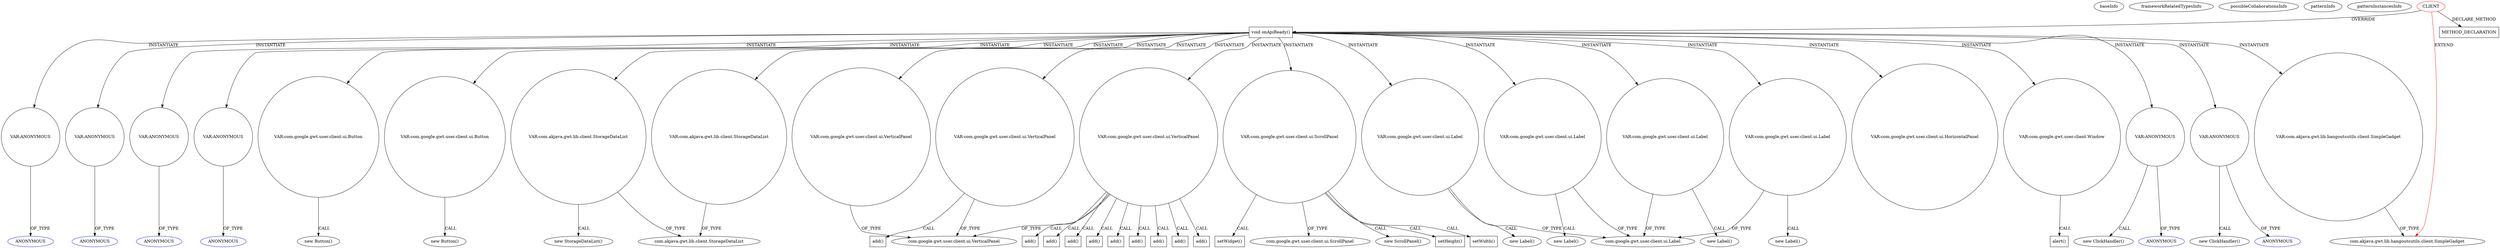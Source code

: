 digraph {
baseInfo[graphId=1629,category="pattern",isAnonymous=false,possibleRelation=false]
frameworkRelatedTypesInfo[0="com.akjava.gwt.lib.hangoutsutils.client.SimpleGadget"]
possibleCollaborationsInfo[]
patternInfo[frequency=2.0,patternRootClient=0]
patternInstancesInfo[0="akjava-GWT-Hangouts~/akjava-GWT-Hangouts/GWT-Hangouts-master/apps/easyoverlay/src/com/akjava/gwt/hangout/easyoverlay/client/EasyOverlay.java~EasyOverlay~492",1="akjava-GWT-Hangouts~/akjava-GWT-Hangouts/GWT-Hangouts-master/apps/sound-player/src/com/akjava/gwt/hangout/soundplayer/client/HangoutSoundPlayer.java~HangoutSoundPlayer~561"]
531[label="new ScrollPanel()",vertexType="CONSTRUCTOR_CALL",isFrameworkType=false]
532[label="VAR:com.google.gwt.user.client.ui.ScrollPanel",vertexType="VARIABLE_EXPRESION",isFrameworkType=false,shape=circle]
535[label="setHeight()",vertexType="INSIDE_CALL",isFrameworkType=false,shape=box]
537[label="setWidth()",vertexType="INSIDE_CALL",isFrameworkType=false,shape=box]
541[label="setWidget()",vertexType="INSIDE_CALL",isFrameworkType=false,shape=box]
533[label="com.google.gwt.user.client.ui.ScrollPanel",vertexType="FRAMEWORK_CLASS_TYPE",isFrameworkType=false]
31[label="void onApiReady()",vertexType="OVERRIDING_METHOD_DECLARATION",isFrameworkType=false,shape=box]
0[label="CLIENT",vertexType="ROOT_CLIENT_CLASS_DECLARATION",isFrameworkType=false,color=red]
379[label="VAR:com.google.gwt.user.client.Window",vertexType="VARIABLE_EXPRESION",isFrameworkType=false,shape=circle]
333[label="VAR:ANONYMOUS",vertexType="VARIABLE_EXPRESION",isFrameworkType=false,shape=circle]
332[label="new ClickHandler()",vertexType="CONSTRUCTOR_CALL",isFrameworkType=false]
421[label="VAR:ANONYMOUS",vertexType="VARIABLE_EXPRESION",isFrameworkType=false,shape=circle]
420[label="new ClickHandler()",vertexType="CONSTRUCTOR_CALL",isFrameworkType=false]
317[label="VAR:ANONYMOUS",vertexType="VARIABLE_EXPRESION",isFrameworkType=false,shape=circle]
212[label="VAR:ANONYMOUS",vertexType="VARIABLE_EXPRESION",isFrameworkType=false,shape=circle]
159[label="VAR:ANONYMOUS",vertexType="VARIABLE_EXPRESION",isFrameworkType=false,shape=circle]
408[label="VAR:ANONYMOUS",vertexType="VARIABLE_EXPRESION",isFrameworkType=false,shape=circle]
59[label="VAR:com.google.gwt.user.client.ui.Button",vertexType="VARIABLE_EXPRESION",isFrameworkType=false,shape=circle]
471[label="VAR:com.google.gwt.user.client.ui.Button",vertexType="VARIABLE_EXPRESION",isFrameworkType=false,shape=circle]
380[label="alert()",vertexType="INSIDE_CALL",isFrameworkType=false,shape=box]
570[label="METHOD_DECLARATION",vertexType="CLIENT_METHOD_DECLARATION",isFrameworkType=false,shape=box]
422[label="ANONYMOUS",vertexType="REFERENCE_ANONYMOUS_DECLARATION",isFrameworkType=false,color=blue]
409[label="ANONYMOUS",vertexType="REFERENCE_ANONYMOUS_DECLARATION",isFrameworkType=false,color=blue]
334[label="ANONYMOUS",vertexType="REFERENCE_ANONYMOUS_DECLARATION",isFrameworkType=false,color=blue]
160[label="ANONYMOUS",vertexType="REFERENCE_ANONYMOUS_DECLARATION",isFrameworkType=false,color=blue]
318[label="ANONYMOUS",vertexType="REFERENCE_ANONYMOUS_DECLARATION",isFrameworkType=false,color=blue]
213[label="ANONYMOUS",vertexType="REFERENCE_ANONYMOUS_DECLARATION",isFrameworkType=false,color=blue]
33[label="VAR:com.akjava.gwt.lib.client.StorageDataList",vertexType="VARIABLE_EXPRESION",isFrameworkType=false,shape=circle]
32[label="new StorageDataList()",vertexType="CONSTRUCTOR_CALL",isFrameworkType=false]
361[label="VAR:com.akjava.gwt.lib.client.StorageDataList",vertexType="VARIABLE_EXPRESION",isFrameworkType=false,shape=circle]
42[label="VAR:com.google.gwt.user.client.ui.VerticalPanel",vertexType="VARIABLE_EXPRESION",isFrameworkType=false,shape=circle]
7[label="com.google.gwt.user.client.ui.VerticalPanel",vertexType="FRAMEWORK_CLASS_TYPE",isFrameworkType=false]
57[label="add()",vertexType="INSIDE_CALL",isFrameworkType=false,shape=box]
396[label="add()",vertexType="INSIDE_CALL",isFrameworkType=false,shape=box]
93[label="add()",vertexType="INSIDE_CALL",isFrameworkType=false,shape=box]
394[label="add()",vertexType="INSIDE_CALL",isFrameworkType=false,shape=box]
88[label="add()",vertexType="INSIDE_CALL",isFrameworkType=false,shape=box]
148[label="add()",vertexType="INSIDE_CALL",isFrameworkType=false,shape=box]
252[label="add()",vertexType="INSIDE_CALL",isFrameworkType=false,shape=box]
529[label="VAR:com.google.gwt.user.client.ui.VerticalPanel",vertexType="VARIABLE_EXPRESION",isFrameworkType=false,shape=circle]
238[label="add()",vertexType="INSIDE_CALL",isFrameworkType=false,shape=box]
524[label="VAR:com.google.gwt.user.client.ui.VerticalPanel",vertexType="VARIABLE_EXPRESION",isFrameworkType=false,shape=circle]
347[label="add()",vertexType="INSIDE_CALL",isFrameworkType=false,shape=box]
539[label="add()",vertexType="INSIDE_CALL",isFrameworkType=false,shape=box]
1[label="com.akjava.gwt.lib.hangoutsutils.client.SimpleGadget",vertexType="FRAMEWORK_CLASS_TYPE",isFrameworkType=false]
84[label="VAR:com.akjava.gwt.lib.hangoutsutils.client.SimpleGadget",vertexType="VARIABLE_EXPRESION",isFrameworkType=false,shape=circle]
26[label="com.akjava.gwt.lib.client.StorageDataList",vertexType="FRAMEWORK_CLASS_TYPE",isFrameworkType=false]
58[label="new Button()",vertexType="CONSTRUCTOR_CALL",isFrameworkType=false]
470[label="new Button()",vertexType="CONSTRUCTOR_CALL",isFrameworkType=false]
108[label="VAR:com.google.gwt.user.client.ui.Label",vertexType="VARIABLE_EXPRESION",isFrameworkType=false,shape=circle]
107[label="new Label()",vertexType="CONSTRUCTOR_CALL",isFrameworkType=false]
109[label="com.google.gwt.user.client.ui.Label",vertexType="FRAMEWORK_CLASS_TYPE",isFrameworkType=false]
126[label="VAR:com.google.gwt.user.client.ui.Label",vertexType="VARIABLE_EXPRESION",isFrameworkType=false,shape=circle]
125[label="new Label()",vertexType="CONSTRUCTOR_CALL",isFrameworkType=false]
207[label="VAR:com.google.gwt.user.client.ui.Label",vertexType="VARIABLE_EXPRESION",isFrameworkType=false,shape=circle]
206[label="new Label()",vertexType="CONSTRUCTOR_CALL",isFrameworkType=false]
165[label="VAR:com.google.gwt.user.client.ui.Label",vertexType="VARIABLE_EXPRESION",isFrameworkType=false,shape=circle]
164[label="new Label()",vertexType="CONSTRUCTOR_CALL",isFrameworkType=false]
388[label="VAR:com.google.gwt.user.client.ui.HorizontalPanel",vertexType="VARIABLE_EXPRESION",isFrameworkType=false,shape=circle]
31->532[label="INSTANTIATE"]
31->84[label="INSTANTIATE"]
126->125[label="CALL"]
42->7[label="OF_TYPE"]
108->107[label="CALL"]
317->318[label="OF_TYPE"]
212->213[label="OF_TYPE"]
42->347[label="CALL"]
33->32[label="CALL"]
532->535[label="CALL"]
31->333[label="INSTANTIATE"]
361->26[label="OF_TYPE"]
529->7[label="OF_TYPE"]
31->33[label="INSTANTIATE"]
31->421[label="INSTANTIATE"]
333->334[label="OF_TYPE"]
31->524[label="INSTANTIATE"]
31->126[label="INSTANTIATE"]
31->408[label="INSTANTIATE"]
31->108[label="INSTANTIATE"]
471->470[label="CALL"]
84->1[label="OF_TYPE"]
42->394[label="CALL"]
0->31[label="OVERRIDE"]
31->388[label="INSTANTIATE"]
42->238[label="CALL"]
31->361[label="INSTANTIATE"]
333->332[label="CALL"]
408->409[label="OF_TYPE"]
207->109[label="OF_TYPE"]
532->531[label="CALL"]
31->165[label="INSTANTIATE"]
31->529[label="INSTANTIATE"]
165->164[label="CALL"]
31->471[label="INSTANTIATE"]
31->317[label="INSTANTIATE"]
524->539[label="CALL"]
421->422[label="OF_TYPE"]
0->570[label="DECLARE_METHOD"]
524->7[label="OF_TYPE"]
421->420[label="CALL"]
42->57[label="CALL"]
207->206[label="CALL"]
42->148[label="CALL"]
532->541[label="CALL"]
532->533[label="OF_TYPE"]
31->42[label="INSTANTIATE"]
0->1[label="EXTEND",color=red]
165->109[label="OF_TYPE"]
31->59[label="INSTANTIATE"]
42->396[label="CALL"]
126->109[label="OF_TYPE"]
532->537[label="CALL"]
31->159[label="INSTANTIATE"]
33->26[label="OF_TYPE"]
31->212[label="INSTANTIATE"]
379->380[label="CALL"]
42->252[label="CALL"]
31->379[label="INSTANTIATE"]
31->207[label="INSTANTIATE"]
42->93[label="CALL"]
108->109[label="OF_TYPE"]
59->58[label="CALL"]
42->88[label="CALL"]
159->160[label="OF_TYPE"]
}
